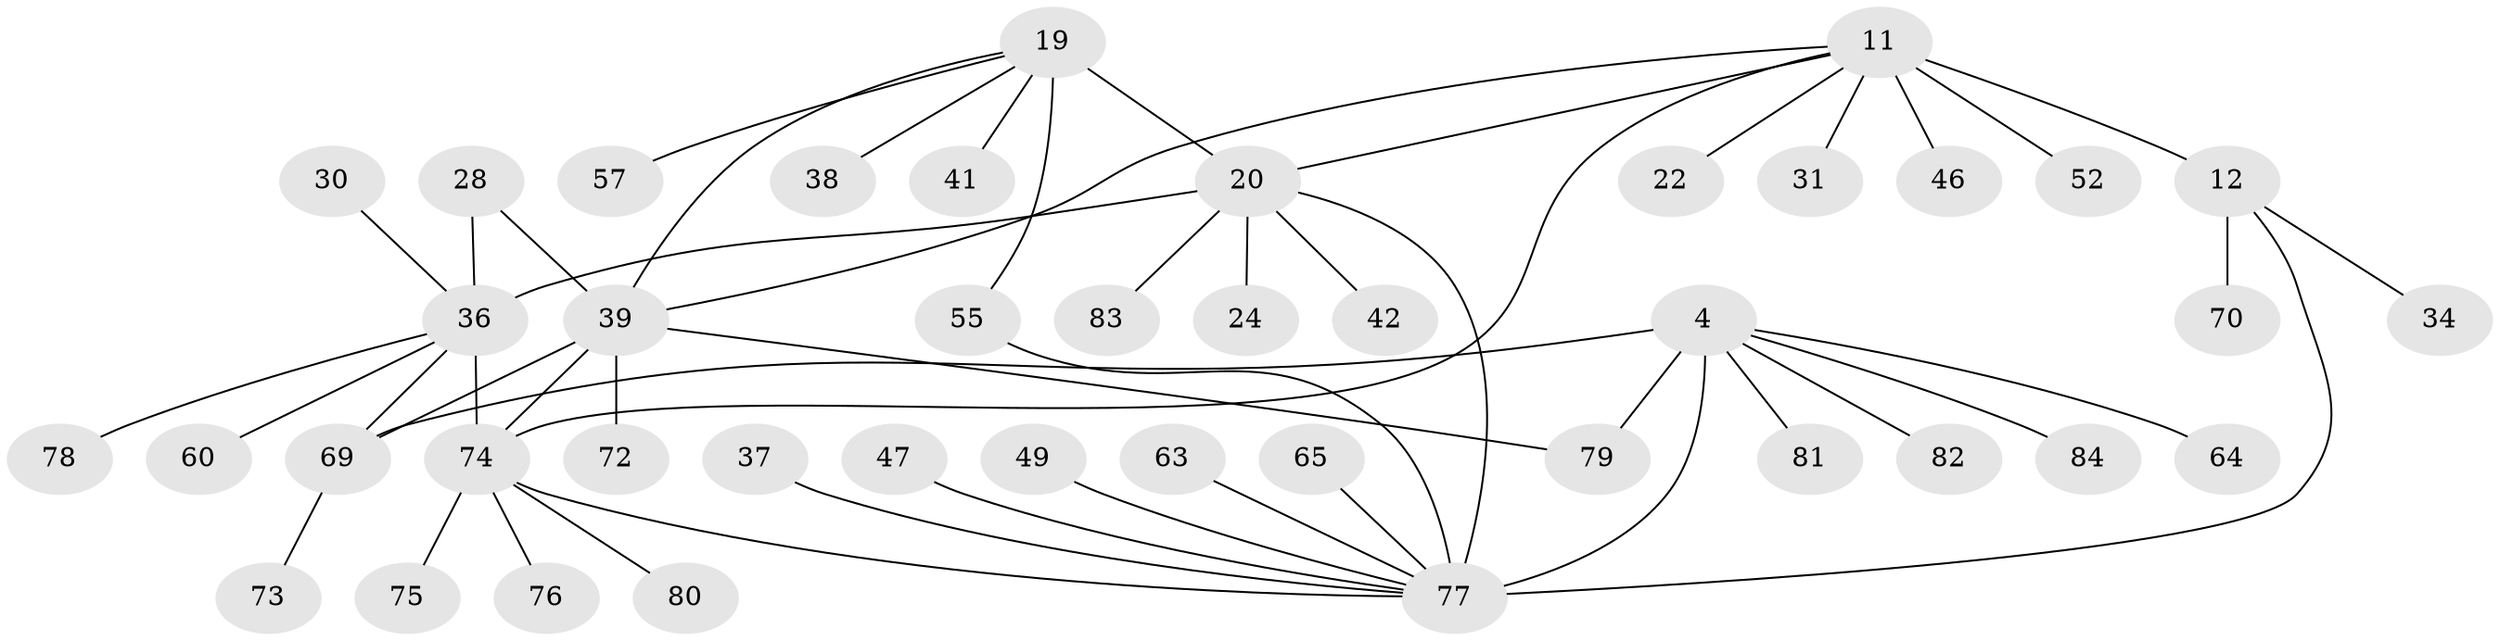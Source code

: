 // original degree distribution, {8: 0.047619047619047616, 4: 0.03571428571428571, 6: 0.05952380952380952, 11: 0.023809523809523808, 5: 0.03571428571428571, 7: 0.047619047619047616, 1: 0.5595238095238095, 2: 0.14285714285714285, 3: 0.047619047619047616}
// Generated by graph-tools (version 1.1) at 2025/58/03/04/25 21:58:27]
// undirected, 42 vertices, 51 edges
graph export_dot {
graph [start="1"]
  node [color=gray90,style=filled];
  4 [super="+3"];
  11 [super="+10"];
  12 [super="+9"];
  19 [super="+17"];
  20 [super="+18"];
  22;
  24;
  28;
  30;
  31;
  34;
  36 [super="+16"];
  37;
  38;
  39 [super="+6+25"];
  41;
  42;
  46;
  47 [super="+29"];
  49;
  52;
  55 [super="+48"];
  57;
  60;
  63;
  64;
  65;
  69 [super="+66"];
  70 [super="+26"];
  72;
  73 [super="+43"];
  74 [super="+40+71"];
  75;
  76;
  77 [super="+23+2"];
  78 [super="+68"];
  79 [super="+67"];
  80;
  81 [super="+33+51"];
  82;
  83;
  84;
  4 -- 64;
  4 -- 82;
  4 -- 84;
  4 -- 81;
  4 -- 79;
  4 -- 77 [weight=4];
  4 -- 69;
  11 -- 12 [weight=4];
  11 -- 22;
  11 -- 31;
  11 -- 46;
  11 -- 52;
  11 -- 20;
  11 -- 39 [weight=2];
  11 -- 74;
  12 -- 34;
  12 -- 77 [weight=2];
  12 -- 70;
  19 -- 20 [weight=4];
  19 -- 38;
  19 -- 41;
  19 -- 57;
  19 -- 39 [weight=2];
  19 -- 55;
  20 -- 24;
  20 -- 42;
  20 -- 83;
  20 -- 77;
  20 -- 36;
  28 -- 39;
  28 -- 36;
  30 -- 36;
  36 -- 60;
  36 -- 78;
  36 -- 74 [weight=4];
  36 -- 69;
  37 -- 77;
  39 -- 72;
  39 -- 79;
  39 -- 74;
  39 -- 69 [weight=3];
  47 -- 77;
  49 -- 77;
  55 -- 77;
  63 -- 77;
  65 -- 77;
  69 -- 73;
  74 -- 75;
  74 -- 76;
  74 -- 77;
  74 -- 80;
}
